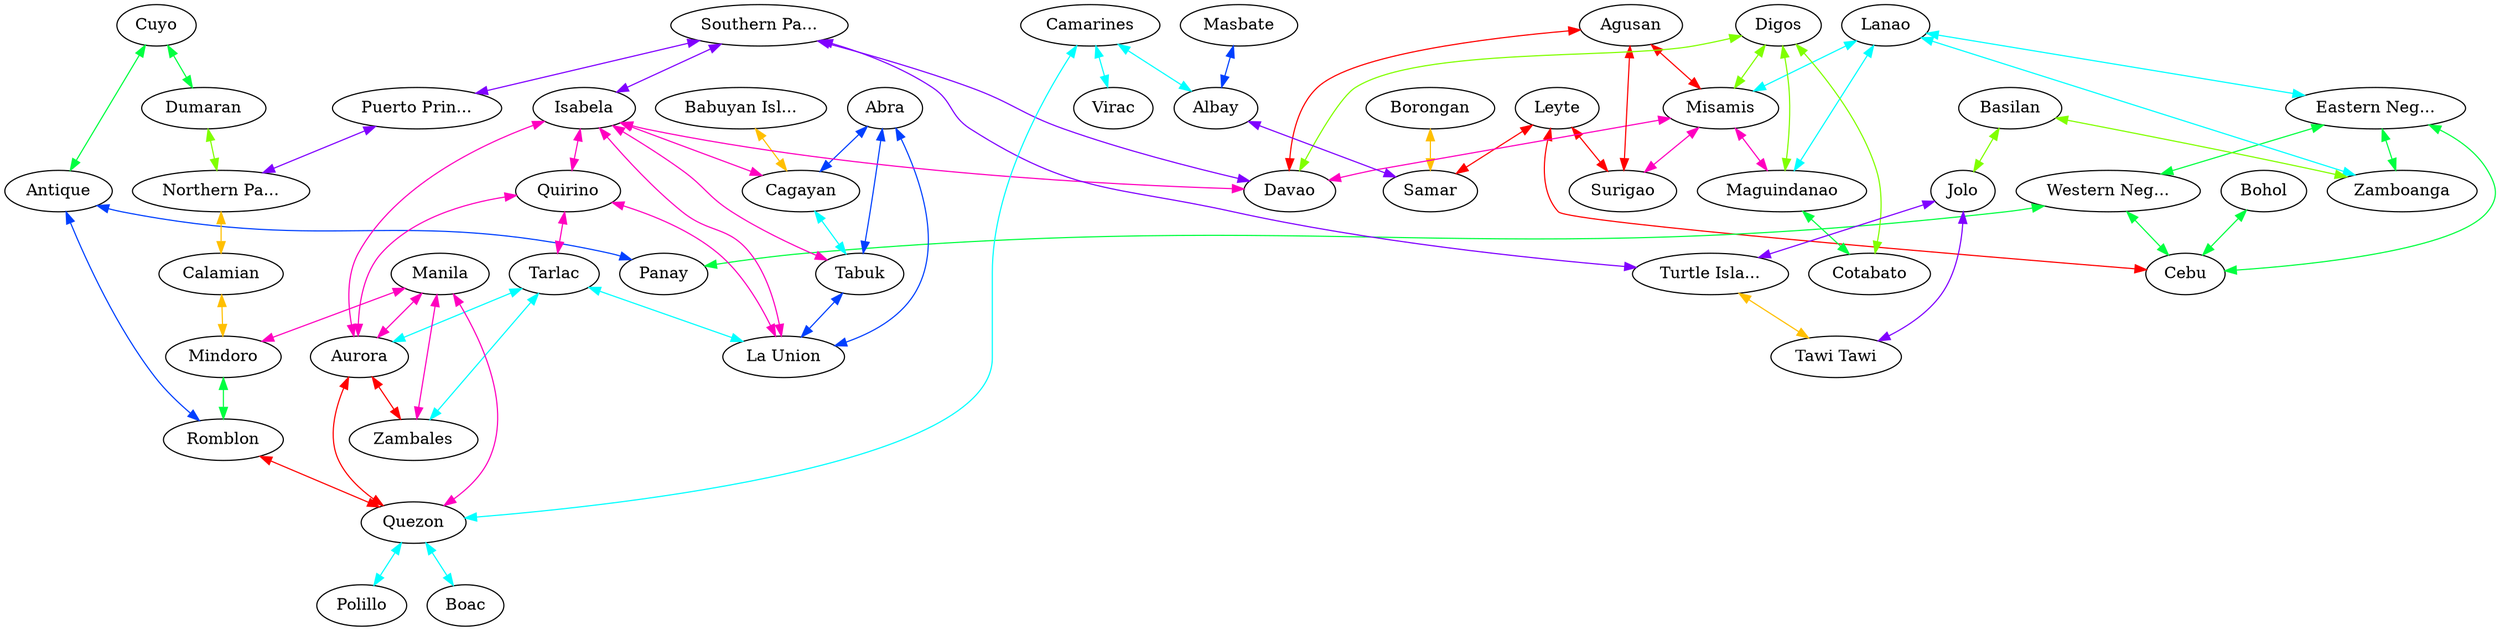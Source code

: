 graph x {
"Romblon" [pos="3.5,-4.54166666666667",label="Romblon"]
"Samar" [pos="5.19444444444444,-4.69444444444444",label="Samar"]
"Borongan" [pos="5.76388888888889,-5.09722222222222",label="Borongan"]
"Antique" [pos="3.81944444444444,-5.06944444444444",label="Antique"]
"Cuyo" [pos="2.56944444444444,-5.20833333333333",label="Cuyo"]
"Panay" [pos="3.63888888888889,-5.55555555555556",label="Panay"]
"Leyte" [pos="5.16666666666667,-5.41666666666667",label="Leyte"]
"Cebu" [pos="4.52777777777778,-5.76388888888889",label="Cebu"]
"Western Negros" [pos="3.875,-5.86111111111111",label="Western Neg..."]
"Eastern Negros" [pos="4.02777777777778,-6.19444444444444",label="Eastern Neg..."]
"Bohol" [pos="4.84722222222222,-6.01388888888889",label="Bohol"]
"Surigao" [pos="5.65277777777778,-6.29166666666667",label="Surigao"]
"Misamis" [pos="5.29166666666667,-6.98611111111111",label="Misamis"]
"Agusan" [pos="5.90277777777778,-6.76388888888889",label="Agusan"]
"Zamboanga" [pos="3.66666666666667,-7.22222222222222",label="Zamboanga"]
"Lanao" [pos="4.36111111111111,-6.94444444444444",label="Lanao"]
"Davao" [pos="5.90277777777778,-7.25",label="Davao"]
"Maguindanao" [pos="4.93055555555556,-7.58333333333333",label="Maguindanao"]
"Digos" [pos="5.63888888888889,-7.81944444444444",label="Digos"]
"Cotabato" [pos="5.27777777777778,-8.04166666666667",label="Cotabato"]
"Tarlac" [pos="2.19444444444444,-2.69444444444444",label="Tarlac"]
"Aurora" [pos="2.68055555555556,-2.70833333333333",label="Aurora"]
"Zambales" [pos="2.09722222222222,-3.25",label="Zambales"]
"Manila" [pos="2.69444444444444,-3.26388888888889",label="Manila"]
"Quezon" [pos="3.33333333333333,-3.59722222222222",label="Quezon"]
"Polillo" [pos="3.26388888888889,-3.08333333333333",label="Polillo"]
"Boac" [pos="3.33333333333333,-4.01388888888889",label="Boac"]
"Babuyan Islands" [pos="3.125,-0.583333333333333",label="Babuyan Isl..."]
"Cagayan" [pos="3.22222222222222,-1.20833333333333",label="Cagayan"]
"Tabuk" [pos="2.875,-1.58333333333333",label="Tabuk"]
"Abra" [pos="2.43055555555556,-1.45833333333333",label="Abra"]
"Isabela" [pos="3.31944444444444,-1.90277777777778",label="Isabela"]
"La Union" [pos="2.26388888888889,-2.19444444444444",label="La Union"]
"Quirino" [pos="2.91666666666667,-2.34722222222222",label="Quirino"]
"Mindoro" [pos="2.73611111111111,-4.38888888888889",label="Mindoro"]
"Calamian" [pos="2.02777777777778,-4.80555555555556",label="Calamian"]
"Dumaran" [pos="1.875,-5.65277777777778",label="Dumaran"]
"Northern Palawan" [pos="1.45833333333333,-5.61111111111111",label="Northern Pa..."]
"Puerto Princesa" [pos="0.916666666666667,-6.11111111111111",label="Puerto Prin..."]
"Southern Palawan" [pos="0.305555555555556,-6.68055555555556",label="Southern Pa..."]
"Camarines" [pos="4.20833333333333,-3.79166666666667",label="Camarines"]
"Albay" [pos="4.56944444444444,-4.15277777777778",label="Albay"]
"Masbate" [pos="4.23611111111111,-4.625",label="Masbate"]
"Virac" [pos="4.83333333333333,-3.76388888888889",label="Virac"]
"Basilan" [pos="3.36111111111111,-7.90277777777778",label="Basilan"]
"Jolo" [pos="2.77777777777778,-7.97222222222222",label="Jolo"]
"Tawi Tawi" [pos="2.02777777777778,-8.47222222222222",label="Tawi Tawi"]
"Turtle Islands" [pos="1.04166666666667,-7.47222222222222",label="Turtle Isla..."]
"Babuyan Islands" -- "Cagayan" [dir="both",color="0.125,1,1"]
"Basilan" -- "Zamboanga" [dir="both",color="0.25,1,1"]
"Basilan" -- "Jolo" [dir="both",color="0.25,1,1"]
"Cuyo" -- "Antique" [dir="both",color="0.375,1,1"]
"Cuyo" -- "Dumaran" [dir="both",color="0.375,1,1"]
"Lanao" -- "Zamboanga" [dir="both",color="0.5,1,1"]
"Lanao" -- "Eastern Negros" [dir="both",color="0.5,1,1"]
"Lanao" -- "Misamis" [dir="both",color="0.5,1,1"]
"Lanao" -- "Maguindanao" [dir="both",color="0.5,1,1"]
"Masbate" -- "Albay" [dir="both",color="0.625,1,1"]
"Southern Palawan" -- "Turtle Islands" [dir="both",color="0.75,1,1"]
"Southern Palawan" -- "Isabela" [dir="both",color="0.75,1,1"]
"Southern Palawan" -- "Davao" [dir="both",color="0.75,1,1"]
"Southern Palawan" -- "Puerto Princesa" [dir="both",color="0.75,1,1"]
"Isabela" -- "Tabuk" [dir="both",color="0.875,1,1"]
"Isabela" -- "Aurora" [dir="both",color="0.875,1,1"]
"Isabela" -- "La Union" [dir="both",color="0.875,1,1"]
"Isabela" -- "Davao" [dir="both",color="0.875,1,1"]
"Isabela" -- "Quirino" [dir="both",color="0.875,1,1"]
"Isabela" -- "Cagayan" [dir="both",color="0.875,1,1"]
"Agusan" -- "Misamis" [dir="both",color="1,1,1"]
"Agusan" -- "Surigao" [dir="both",color="1,1,1"]
"Agusan" -- "Davao" [dir="both",color="1,1,1"]
"Borongan" -- "Samar" [dir="both",color="0.125,1,1"]
"Dumaran" -- "Northern Palawan" [dir="both",color="0.25,1,1"]
"Bohol" -- "Cebu" [dir="both",color="0.375,1,1"]
"Camarines" -- "Albay" [dir="both",color="0.5,1,1"]
"Camarines" -- "Quezon" [dir="both",color="0.5,1,1"]
"Camarines" -- "Virac" [dir="both",color="0.5,1,1"]
"Antique" -- "Panay" [dir="both",color="0.625,1,1"]
"Antique" -- "Romblon" [dir="both",color="0.625,1,1"]
"Jolo" -- "Turtle Islands" [dir="both",color="0.75,1,1"]
"Jolo" -- "Tawi Tawi" [dir="both",color="0.75,1,1"]
"Quirino" -- "Aurora" [dir="both",color="0.875,1,1"]
"Quirino" -- "Tarlac" [dir="both",color="0.875,1,1"]
"Quirino" -- "La Union" [dir="both",color="0.875,1,1"]
"Leyte" -- "Samar" [dir="both",color="1,1,1"]
"Leyte" -- "Surigao" [dir="both",color="1,1,1"]
"Leyte" -- "Cebu" [dir="both",color="1,1,1"]
"Turtle Islands" -- "Tawi Tawi" [dir="both",color="0.125,1,1"]
"Digos" -- "Misamis" [dir="both",color="0.25,1,1"]
"Digos" -- "Maguindanao" [dir="both",color="0.25,1,1"]
"Digos" -- "Cotabato" [dir="both",color="0.25,1,1"]
"Digos" -- "Davao" [dir="both",color="0.25,1,1"]
"Eastern Negros" -- "Zamboanga" [dir="both",color="0.375,1,1"]
"Eastern Negros" -- "Cebu" [dir="both",color="0.375,1,1"]
"Eastern Negros" -- "Western Negros" [dir="both",color="0.375,1,1"]
"Tarlac" -- "Aurora" [dir="both",color="0.5,1,1"]
"Tarlac" -- "La Union" [dir="both",color="0.5,1,1"]
"Tarlac" -- "Zambales" [dir="both",color="0.5,1,1"]
"Abra" -- "Tabuk" [dir="both",color="0.625,1,1"]
"Abra" -- "La Union" [dir="both",color="0.625,1,1"]
"Abra" -- "Cagayan" [dir="both",color="0.625,1,1"]
"Puerto Princesa" -- "Northern Palawan" [dir="both",color="0.75,1,1"]
"Manila" -- "Mindoro" [dir="both",color="0.875,1,1"]
"Manila" -- "Aurora" [dir="both",color="0.875,1,1"]
"Manila" -- "Quezon" [dir="both",color="0.875,1,1"]
"Manila" -- "Zambales" [dir="both",color="0.875,1,1"]
"Aurora" -- "Quezon" [dir="both",color="1,1,1"]
"Aurora" -- "Zambales" [dir="both",color="1,1,1"]
"Northern Palawan" -- "Calamian" [dir="both",color="0.125,1,1"]
"Western Negros" -- "Panay" [dir="both",color="0.375,1,1"]
"Western Negros" -- "Cebu" [dir="both",color="0.375,1,1"]
"Cagayan" -- "Tabuk" [dir="both",color="0.5,1,1"]
"Tabuk" -- "La Union" [dir="both",color="0.625,1,1"]
"Albay" -- "Samar" [dir="both",color="0.75,1,1"]
"Calamian" -- "Mindoro" [dir="both",color="0.125,1,1"]
"Mindoro" -- "Romblon" [dir="both",color="0.375,1,1"]
"Misamis" -- "Surigao" [dir="both",color="0.875,1,1"]
"Misamis" -- "Maguindanao" [dir="both",color="0.875,1,1"]
"Misamis" -- "Davao" [dir="both",color="0.875,1,1"]
"Romblon" -- "Quezon" [dir="both",color="1,1,1"]
"Maguindanao" -- "Cotabato" [dir="both",color="0.375,1,1"]
"Quezon" -- "Polillo" [dir="both",color="0.5,1,1"]
"Quezon" -- "Boac" [dir="both",color="0.5,1,1"]
}
